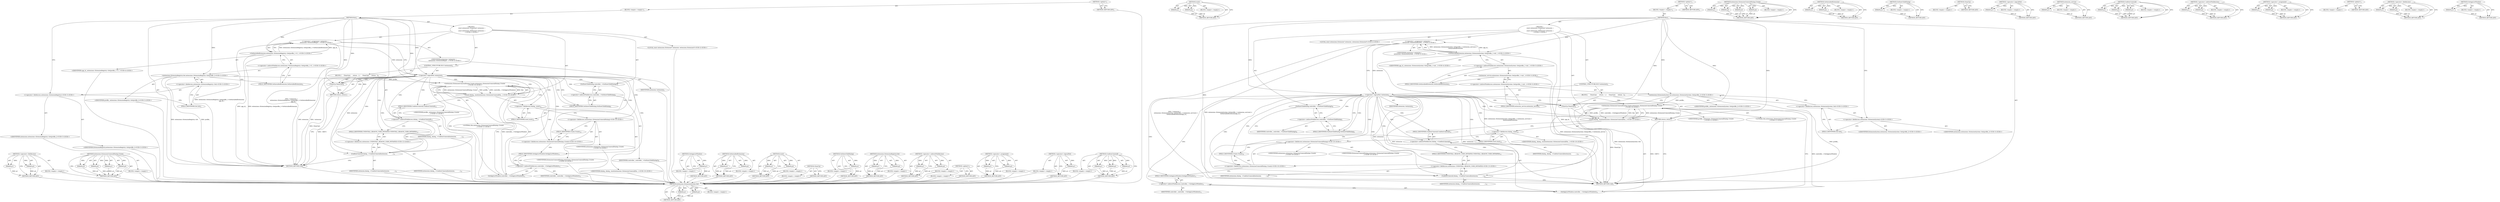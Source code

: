 digraph "ConfirmUninstall" {
vulnerable_101 [label=<(METHOD,extensions.ExtensionSystem.Get)>];
vulnerable_102 [label=<(PARAM,p1)>];
vulnerable_103 [label=<(PARAM,p2)>];
vulnerable_104 [label=<(BLOCK,&lt;empty&gt;,&lt;empty&gt;)>];
vulnerable_105 [label=<(METHOD_RETURN,ANY)>];
vulnerable_122 [label=<(METHOD,reset)>];
vulnerable_123 [label=<(PARAM,p1)>];
vulnerable_124 [label=<(PARAM,p2)>];
vulnerable_125 [label=<(BLOCK,&lt;empty&gt;,&lt;empty&gt;)>];
vulnerable_126 [label=<(METHOD_RETURN,ANY)>];
vulnerable_6 [label=<(METHOD,&lt;global&gt;)<SUB>1</SUB>>];
vulnerable_7 [label=<(BLOCK,&lt;empty&gt;,&lt;empty&gt;)<SUB>1</SUB>>];
vulnerable_8 [label=<(METHOD,Run)<SUB>1</SUB>>];
vulnerable_9 [label="<(BLOCK,{
   const extensions::Extension* extension =
 ...,{
   const extensions::Extension* extension =
 ...)<SUB>1</SUB>>"];
vulnerable_10 [label="<(LOCAL,const extensions.Extension* extension: extensions.Extension*)<SUB>2</SUB>>"];
vulnerable_11 [label="<(&lt;operator&gt;.assignment,* extension =
      extensions::ExtensionSystem...)<SUB>2</SUB>>"];
vulnerable_12 [label="<(IDENTIFIER,extension,* extension =
      extensions::ExtensionSystem...)<SUB>2</SUB>>"];
vulnerable_13 [label="<(GetInstalledExtension,extensions::ExtensionSystem::Get(profile_)-&gt;ext...)<SUB>3</SUB>>"];
vulnerable_14 [label="<(&lt;operator&gt;.indirectFieldAccess,extensions::ExtensionSystem::Get(profile_)-&gt;ext...)<SUB>3</SUB>>"];
vulnerable_15 [label="<(extension_service,extensions::ExtensionSystem::Get(profile_)-&gt;ext...)<SUB>3</SUB>>"];
vulnerable_16 [label="<(&lt;operator&gt;.indirectFieldAccess,extensions::ExtensionSystem::Get(profile_)-&gt;ext...)<SUB>3</SUB>>"];
vulnerable_17 [label="<(extensions.ExtensionSystem.Get,extensions::ExtensionSystem::Get(profile_))<SUB>3</SUB>>"];
vulnerable_18 [label="<(&lt;operator&gt;.fieldAccess,extensions::ExtensionSystem::Get)<SUB>3</SUB>>"];
vulnerable_19 [label="<(&lt;operator&gt;.fieldAccess,extensions::ExtensionSystem)<SUB>3</SUB>>"];
vulnerable_20 [label="<(IDENTIFIER,extensions,extensions::ExtensionSystem::Get(profile_))<SUB>3</SUB>>"];
vulnerable_21 [label="<(IDENTIFIER,ExtensionSystem,extensions::ExtensionSystem::Get(profile_))<SUB>3</SUB>>"];
vulnerable_22 [label=<(FIELD_IDENTIFIER,Get,Get)<SUB>3</SUB>>];
vulnerable_23 [label="<(IDENTIFIER,profile_,extensions::ExtensionSystem::Get(profile_))<SUB>3</SUB>>"];
vulnerable_24 [label=<(FIELD_IDENTIFIER,extension_service,extension_service)<SUB>3</SUB>>];
vulnerable_25 [label=<(FIELD_IDENTIFIER,GetInstalledExtension,GetInstalledExtension)<SUB>3</SUB>>];
vulnerable_26 [label="<(IDENTIFIER,app_id_,extensions::ExtensionSystem::Get(profile_)-&gt;ext...)<SUB>4</SUB>>"];
vulnerable_27 [label=<(CONTROL_STRUCTURE,IF,if (!extension))<SUB>5</SUB>>];
vulnerable_28 [label=<(&lt;operator&gt;.logicalNot,!extension)<SUB>5</SUB>>];
vulnerable_29 [label=<(IDENTIFIER,extension,!extension)<SUB>5</SUB>>];
vulnerable_30 [label=<(BLOCK,{
     CleanUp();
     return;
  },{
     CleanUp();
     return;
  })<SUB>5</SUB>>];
vulnerable_31 [label=<(CleanUp,CleanUp())<SUB>6</SUB>>];
vulnerable_32 [label=<(RETURN,return;,return;)<SUB>7</SUB>>];
vulnerable_33 [label=<(OnShowChildDialog,controller_-&gt;OnShowChildDialog())<SUB>9</SUB>>];
vulnerable_34 [label=<(&lt;operator&gt;.indirectFieldAccess,controller_-&gt;OnShowChildDialog)<SUB>9</SUB>>];
vulnerable_35 [label=<(IDENTIFIER,controller_,controller_-&gt;OnShowChildDialog())<SUB>9</SUB>>];
vulnerable_36 [label=<(FIELD_IDENTIFIER,OnShowChildDialog,OnShowChildDialog)<SUB>9</SUB>>];
vulnerable_37 [label="<(reset,dialog_.reset(extensions::ExtensionUninstallDia...)<SUB>10</SUB>>"];
vulnerable_38 [label=<(&lt;operator&gt;.fieldAccess,dialog_.reset)<SUB>10</SUB>>];
vulnerable_39 [label="<(IDENTIFIER,dialog_,dialog_.reset(extensions::ExtensionUninstallDia...)<SUB>10</SUB>>"];
vulnerable_40 [label=<(FIELD_IDENTIFIER,reset,reset)<SUB>10</SUB>>];
vulnerable_41 [label="<(extensions.ExtensionUninstallDialog.Create,extensions::ExtensionUninstallDialog::Create(
 ...)<SUB>10</SUB>>"];
vulnerable_42 [label="<(&lt;operator&gt;.fieldAccess,extensions::ExtensionUninstallDialog::Create)<SUB>10</SUB>>"];
vulnerable_43 [label="<(&lt;operator&gt;.fieldAccess,extensions::ExtensionUninstallDialog)<SUB>10</SUB>>"];
vulnerable_44 [label="<(IDENTIFIER,extensions,extensions::ExtensionUninstallDialog::Create(
 ...)<SUB>10</SUB>>"];
vulnerable_45 [label="<(IDENTIFIER,ExtensionUninstallDialog,extensions::ExtensionUninstallDialog::Create(
 ...)<SUB>10</SUB>>"];
vulnerable_46 [label=<(FIELD_IDENTIFIER,Create,Create)<SUB>10</SUB>>];
vulnerable_47 [label="<(IDENTIFIER,profile_,extensions::ExtensionUninstallDialog::Create(
 ...)<SUB>11</SUB>>"];
vulnerable_48 [label=<(GetAppListWindow,controller_-&gt;GetAppListWindow())<SUB>11</SUB>>];
vulnerable_49 [label=<(&lt;operator&gt;.indirectFieldAccess,controller_-&gt;GetAppListWindow)<SUB>11</SUB>>];
vulnerable_50 [label=<(IDENTIFIER,controller_,controller_-&gt;GetAppListWindow())<SUB>11</SUB>>];
vulnerable_51 [label=<(FIELD_IDENTIFIER,GetAppListWindow,GetAppListWindow)<SUB>11</SUB>>];
vulnerable_52 [label="<(LITERAL,this,extensions::ExtensionUninstallDialog::Create(
 ...)<SUB>11</SUB>>"];
vulnerable_53 [label=<(ConfirmUninstall,dialog_-&gt;ConfirmUninstall(extension,
          ...)<SUB>12</SUB>>];
vulnerable_54 [label=<(&lt;operator&gt;.indirectFieldAccess,dialog_-&gt;ConfirmUninstall)<SUB>12</SUB>>];
vulnerable_55 [label=<(IDENTIFIER,dialog_,dialog_-&gt;ConfirmUninstall(extension,
          ...)<SUB>12</SUB>>];
vulnerable_56 [label=<(FIELD_IDENTIFIER,ConfirmUninstall,ConfirmUninstall)<SUB>12</SUB>>];
vulnerable_57 [label=<(IDENTIFIER,extension,dialog_-&gt;ConfirmUninstall(extension,
          ...)<SUB>12</SUB>>];
vulnerable_58 [label="<(&lt;operator&gt;.fieldAccess,extensions::UNINSTALL_REASON_USER_INITIATED)<SUB>13</SUB>>"];
vulnerable_59 [label=<(IDENTIFIER,extensions,dialog_-&gt;ConfirmUninstall(extension,
          ...)<SUB>13</SUB>>];
vulnerable_60 [label=<(FIELD_IDENTIFIER,UNINSTALL_REASON_USER_INITIATED,UNINSTALL_REASON_USER_INITIATED)<SUB>13</SUB>>];
vulnerable_61 [label=<(METHOD_RETURN,void)<SUB>1</SUB>>];
vulnerable_63 [label=<(METHOD_RETURN,ANY)<SUB>1</SUB>>];
vulnerable_127 [label=<(METHOD,extensions.ExtensionUninstallDialog.Create)>];
vulnerable_128 [label=<(PARAM,p1)>];
vulnerable_129 [label=<(PARAM,p2)>];
vulnerable_130 [label=<(PARAM,p3)>];
vulnerable_131 [label=<(PARAM,p4)>];
vulnerable_132 [label=<(BLOCK,&lt;empty&gt;,&lt;empty&gt;)>];
vulnerable_133 [label=<(METHOD_RETURN,ANY)>];
vulnerable_87 [label=<(METHOD,GetInstalledExtension)>];
vulnerable_88 [label=<(PARAM,p1)>];
vulnerable_89 [label=<(PARAM,p2)>];
vulnerable_90 [label=<(BLOCK,&lt;empty&gt;,&lt;empty&gt;)>];
vulnerable_91 [label=<(METHOD_RETURN,ANY)>];
vulnerable_118 [label=<(METHOD,OnShowChildDialog)>];
vulnerable_119 [label=<(PARAM,p1)>];
vulnerable_120 [label=<(BLOCK,&lt;empty&gt;,&lt;empty&gt;)>];
vulnerable_121 [label=<(METHOD_RETURN,ANY)>];
vulnerable_115 [label=<(METHOD,CleanUp)>];
vulnerable_116 [label=<(BLOCK,&lt;empty&gt;,&lt;empty&gt;)>];
vulnerable_117 [label=<(METHOD_RETURN,ANY)>];
vulnerable_111 [label=<(METHOD,&lt;operator&gt;.logicalNot)>];
vulnerable_112 [label=<(PARAM,p1)>];
vulnerable_113 [label=<(BLOCK,&lt;empty&gt;,&lt;empty&gt;)>];
vulnerable_114 [label=<(METHOD_RETURN,ANY)>];
vulnerable_97 [label=<(METHOD,extension_service)>];
vulnerable_98 [label=<(PARAM,p1)>];
vulnerable_99 [label=<(BLOCK,&lt;empty&gt;,&lt;empty&gt;)>];
vulnerable_100 [label=<(METHOD_RETURN,ANY)>];
vulnerable_138 [label=<(METHOD,ConfirmUninstall)>];
vulnerable_139 [label=<(PARAM,p1)>];
vulnerable_140 [label=<(PARAM,p2)>];
vulnerable_141 [label=<(PARAM,p3)>];
vulnerable_142 [label=<(BLOCK,&lt;empty&gt;,&lt;empty&gt;)>];
vulnerable_143 [label=<(METHOD_RETURN,ANY)>];
vulnerable_92 [label=<(METHOD,&lt;operator&gt;.indirectFieldAccess)>];
vulnerable_93 [label=<(PARAM,p1)>];
vulnerable_94 [label=<(PARAM,p2)>];
vulnerable_95 [label=<(BLOCK,&lt;empty&gt;,&lt;empty&gt;)>];
vulnerable_96 [label=<(METHOD_RETURN,ANY)>];
vulnerable_82 [label=<(METHOD,&lt;operator&gt;.assignment)>];
vulnerable_83 [label=<(PARAM,p1)>];
vulnerable_84 [label=<(PARAM,p2)>];
vulnerable_85 [label=<(BLOCK,&lt;empty&gt;,&lt;empty&gt;)>];
vulnerable_86 [label=<(METHOD_RETURN,ANY)>];
vulnerable_76 [label=<(METHOD,&lt;global&gt;)<SUB>1</SUB>>];
vulnerable_77 [label=<(BLOCK,&lt;empty&gt;,&lt;empty&gt;)>];
vulnerable_78 [label=<(METHOD_RETURN,ANY)>];
vulnerable_106 [label=<(METHOD,&lt;operator&gt;.fieldAccess)>];
vulnerable_107 [label=<(PARAM,p1)>];
vulnerable_108 [label=<(PARAM,p2)>];
vulnerable_109 [label=<(BLOCK,&lt;empty&gt;,&lt;empty&gt;)>];
vulnerable_110 [label=<(METHOD_RETURN,ANY)>];
vulnerable_134 [label=<(METHOD,GetAppListWindow)>];
vulnerable_135 [label=<(PARAM,p1)>];
vulnerable_136 [label=<(BLOCK,&lt;empty&gt;,&lt;empty&gt;)>];
vulnerable_137 [label=<(METHOD_RETURN,ANY)>];
fixed_99 [label=<(METHOD,&lt;operator&gt;.fieldAccess)>];
fixed_100 [label=<(PARAM,p1)>];
fixed_101 [label=<(PARAM,p2)>];
fixed_102 [label=<(BLOCK,&lt;empty&gt;,&lt;empty&gt;)>];
fixed_103 [label=<(METHOD_RETURN,ANY)>];
fixed_120 [label=<(METHOD,extensions.ExtensionUninstallDialog.Create)>];
fixed_121 [label=<(PARAM,p1)>];
fixed_122 [label=<(PARAM,p2)>];
fixed_123 [label=<(PARAM,p3)>];
fixed_124 [label=<(PARAM,p4)>];
fixed_125 [label=<(BLOCK,&lt;empty&gt;,&lt;empty&gt;)>];
fixed_126 [label=<(METHOD_RETURN,ANY)>];
fixed_6 [label=<(METHOD,&lt;global&gt;)<SUB>1</SUB>>];
fixed_7 [label=<(BLOCK,&lt;empty&gt;,&lt;empty&gt;)<SUB>1</SUB>>];
fixed_8 [label=<(METHOD,Run)<SUB>1</SUB>>];
fixed_9 [label="<(BLOCK,{
   const extensions::Extension* extension =
 ...,{
   const extensions::Extension* extension =
 ...)<SUB>1</SUB>>"];
fixed_10 [label="<(LOCAL,const extensions.Extension* extension: extensions.Extension*)<SUB>2</SUB>>"];
fixed_11 [label="<(&lt;operator&gt;.assignment,* extension =
      extensions::ExtensionRegist...)<SUB>2</SUB>>"];
fixed_12 [label="<(IDENTIFIER,extension,* extension =
      extensions::ExtensionRegist...)<SUB>2</SUB>>"];
fixed_13 [label="<(GetInstalledExtension,extensions::ExtensionRegistry::Get(profile_)-&gt;G...)<SUB>3</SUB>>"];
fixed_14 [label="<(&lt;operator&gt;.indirectFieldAccess,extensions::ExtensionRegistry::Get(profile_)-&gt;G...)<SUB>3</SUB>>"];
fixed_15 [label="<(extensions.ExtensionRegistry.Get,extensions::ExtensionRegistry::Get(profile_))<SUB>3</SUB>>"];
fixed_16 [label="<(&lt;operator&gt;.fieldAccess,extensions::ExtensionRegistry::Get)<SUB>3</SUB>>"];
fixed_17 [label="<(&lt;operator&gt;.fieldAccess,extensions::ExtensionRegistry)<SUB>3</SUB>>"];
fixed_18 [label="<(IDENTIFIER,extensions,extensions::ExtensionRegistry::Get(profile_))<SUB>3</SUB>>"];
fixed_19 [label="<(IDENTIFIER,ExtensionRegistry,extensions::ExtensionRegistry::Get(profile_))<SUB>3</SUB>>"];
fixed_20 [label=<(FIELD_IDENTIFIER,Get,Get)<SUB>3</SUB>>];
fixed_21 [label="<(IDENTIFIER,profile_,extensions::ExtensionRegistry::Get(profile_))<SUB>3</SUB>>"];
fixed_22 [label=<(FIELD_IDENTIFIER,GetInstalledExtension,GetInstalledExtension)<SUB>3</SUB>>];
fixed_23 [label="<(IDENTIFIER,app_id_,extensions::ExtensionRegistry::Get(profile_)-&gt;G...)<SUB>4</SUB>>"];
fixed_24 [label=<(CONTROL_STRUCTURE,IF,if (!extension))<SUB>5</SUB>>];
fixed_25 [label=<(&lt;operator&gt;.logicalNot,!extension)<SUB>5</SUB>>];
fixed_26 [label=<(IDENTIFIER,extension,!extension)<SUB>5</SUB>>];
fixed_27 [label=<(BLOCK,{
     CleanUp();
     return;
  },{
     CleanUp();
     return;
  })<SUB>5</SUB>>];
fixed_28 [label=<(CleanUp,CleanUp())<SUB>6</SUB>>];
fixed_29 [label=<(RETURN,return;,return;)<SUB>7</SUB>>];
fixed_30 [label=<(OnShowChildDialog,controller_-&gt;OnShowChildDialog())<SUB>9</SUB>>];
fixed_31 [label=<(&lt;operator&gt;.indirectFieldAccess,controller_-&gt;OnShowChildDialog)<SUB>9</SUB>>];
fixed_32 [label=<(IDENTIFIER,controller_,controller_-&gt;OnShowChildDialog())<SUB>9</SUB>>];
fixed_33 [label=<(FIELD_IDENTIFIER,OnShowChildDialog,OnShowChildDialog)<SUB>9</SUB>>];
fixed_34 [label="<(reset,dialog_.reset(extensions::ExtensionUninstallDia...)<SUB>10</SUB>>"];
fixed_35 [label=<(&lt;operator&gt;.fieldAccess,dialog_.reset)<SUB>10</SUB>>];
fixed_36 [label="<(IDENTIFIER,dialog_,dialog_.reset(extensions::ExtensionUninstallDia...)<SUB>10</SUB>>"];
fixed_37 [label=<(FIELD_IDENTIFIER,reset,reset)<SUB>10</SUB>>];
fixed_38 [label="<(extensions.ExtensionUninstallDialog.Create,extensions::ExtensionUninstallDialog::Create(
 ...)<SUB>10</SUB>>"];
fixed_39 [label="<(&lt;operator&gt;.fieldAccess,extensions::ExtensionUninstallDialog::Create)<SUB>10</SUB>>"];
fixed_40 [label="<(&lt;operator&gt;.fieldAccess,extensions::ExtensionUninstallDialog)<SUB>10</SUB>>"];
fixed_41 [label="<(IDENTIFIER,extensions,extensions::ExtensionUninstallDialog::Create(
 ...)<SUB>10</SUB>>"];
fixed_42 [label="<(IDENTIFIER,ExtensionUninstallDialog,extensions::ExtensionUninstallDialog::Create(
 ...)<SUB>10</SUB>>"];
fixed_43 [label=<(FIELD_IDENTIFIER,Create,Create)<SUB>10</SUB>>];
fixed_44 [label="<(IDENTIFIER,profile_,extensions::ExtensionUninstallDialog::Create(
 ...)<SUB>11</SUB>>"];
fixed_45 [label=<(GetAppListWindow,controller_-&gt;GetAppListWindow())<SUB>11</SUB>>];
fixed_46 [label=<(&lt;operator&gt;.indirectFieldAccess,controller_-&gt;GetAppListWindow)<SUB>11</SUB>>];
fixed_47 [label=<(IDENTIFIER,controller_,controller_-&gt;GetAppListWindow())<SUB>11</SUB>>];
fixed_48 [label=<(FIELD_IDENTIFIER,GetAppListWindow,GetAppListWindow)<SUB>11</SUB>>];
fixed_49 [label="<(LITERAL,this,extensions::ExtensionUninstallDialog::Create(
 ...)<SUB>11</SUB>>"];
fixed_50 [label=<(ConfirmUninstall,dialog_-&gt;ConfirmUninstall(extension,
          ...)<SUB>12</SUB>>];
fixed_51 [label=<(&lt;operator&gt;.indirectFieldAccess,dialog_-&gt;ConfirmUninstall)<SUB>12</SUB>>];
fixed_52 [label=<(IDENTIFIER,dialog_,dialog_-&gt;ConfirmUninstall(extension,
          ...)<SUB>12</SUB>>];
fixed_53 [label=<(FIELD_IDENTIFIER,ConfirmUninstall,ConfirmUninstall)<SUB>12</SUB>>];
fixed_54 [label=<(IDENTIFIER,extension,dialog_-&gt;ConfirmUninstall(extension,
          ...)<SUB>12</SUB>>];
fixed_55 [label="<(&lt;operator&gt;.fieldAccess,extensions::UNINSTALL_REASON_USER_INITIATED)<SUB>13</SUB>>"];
fixed_56 [label=<(IDENTIFIER,extensions,dialog_-&gt;ConfirmUninstall(extension,
          ...)<SUB>13</SUB>>];
fixed_57 [label=<(FIELD_IDENTIFIER,UNINSTALL_REASON_USER_INITIATED,UNINSTALL_REASON_USER_INITIATED)<SUB>13</SUB>>];
fixed_58 [label=<(METHOD_RETURN,void)<SUB>1</SUB>>];
fixed_60 [label=<(METHOD_RETURN,ANY)<SUB>1</SUB>>];
fixed_127 [label=<(METHOD,GetAppListWindow)>];
fixed_128 [label=<(PARAM,p1)>];
fixed_129 [label=<(BLOCK,&lt;empty&gt;,&lt;empty&gt;)>];
fixed_130 [label=<(METHOD_RETURN,ANY)>];
fixed_84 [label=<(METHOD,GetInstalledExtension)>];
fixed_85 [label=<(PARAM,p1)>];
fixed_86 [label=<(PARAM,p2)>];
fixed_87 [label=<(BLOCK,&lt;empty&gt;,&lt;empty&gt;)>];
fixed_88 [label=<(METHOD_RETURN,ANY)>];
fixed_115 [label=<(METHOD,reset)>];
fixed_116 [label=<(PARAM,p1)>];
fixed_117 [label=<(PARAM,p2)>];
fixed_118 [label=<(BLOCK,&lt;empty&gt;,&lt;empty&gt;)>];
fixed_119 [label=<(METHOD_RETURN,ANY)>];
fixed_111 [label=<(METHOD,OnShowChildDialog)>];
fixed_112 [label=<(PARAM,p1)>];
fixed_113 [label=<(BLOCK,&lt;empty&gt;,&lt;empty&gt;)>];
fixed_114 [label=<(METHOD_RETURN,ANY)>];
fixed_108 [label=<(METHOD,CleanUp)>];
fixed_109 [label=<(BLOCK,&lt;empty&gt;,&lt;empty&gt;)>];
fixed_110 [label=<(METHOD_RETURN,ANY)>];
fixed_94 [label=<(METHOD,extensions.ExtensionRegistry.Get)>];
fixed_95 [label=<(PARAM,p1)>];
fixed_96 [label=<(PARAM,p2)>];
fixed_97 [label=<(BLOCK,&lt;empty&gt;,&lt;empty&gt;)>];
fixed_98 [label=<(METHOD_RETURN,ANY)>];
fixed_89 [label=<(METHOD,&lt;operator&gt;.indirectFieldAccess)>];
fixed_90 [label=<(PARAM,p1)>];
fixed_91 [label=<(PARAM,p2)>];
fixed_92 [label=<(BLOCK,&lt;empty&gt;,&lt;empty&gt;)>];
fixed_93 [label=<(METHOD_RETURN,ANY)>];
fixed_79 [label=<(METHOD,&lt;operator&gt;.assignment)>];
fixed_80 [label=<(PARAM,p1)>];
fixed_81 [label=<(PARAM,p2)>];
fixed_82 [label=<(BLOCK,&lt;empty&gt;,&lt;empty&gt;)>];
fixed_83 [label=<(METHOD_RETURN,ANY)>];
fixed_73 [label=<(METHOD,&lt;global&gt;)<SUB>1</SUB>>];
fixed_74 [label=<(BLOCK,&lt;empty&gt;,&lt;empty&gt;)>];
fixed_75 [label=<(METHOD_RETURN,ANY)>];
fixed_104 [label=<(METHOD,&lt;operator&gt;.logicalNot)>];
fixed_105 [label=<(PARAM,p1)>];
fixed_106 [label=<(BLOCK,&lt;empty&gt;,&lt;empty&gt;)>];
fixed_107 [label=<(METHOD_RETURN,ANY)>];
fixed_131 [label=<(METHOD,ConfirmUninstall)>];
fixed_132 [label=<(PARAM,p1)>];
fixed_133 [label=<(PARAM,p2)>];
fixed_134 [label=<(PARAM,p3)>];
fixed_135 [label=<(BLOCK,&lt;empty&gt;,&lt;empty&gt;)>];
fixed_136 [label=<(METHOD_RETURN,ANY)>];
vulnerable_101 -> vulnerable_102  [key=0, label="AST: "];
vulnerable_101 -> vulnerable_102  [key=1, label="DDG: "];
vulnerable_101 -> vulnerable_104  [key=0, label="AST: "];
vulnerable_101 -> vulnerable_103  [key=0, label="AST: "];
vulnerable_101 -> vulnerable_103  [key=1, label="DDG: "];
vulnerable_101 -> vulnerable_105  [key=0, label="AST: "];
vulnerable_101 -> vulnerable_105  [key=1, label="CFG: "];
vulnerable_102 -> vulnerable_105  [key=0, label="DDG: p1"];
vulnerable_103 -> vulnerable_105  [key=0, label="DDG: p2"];
vulnerable_122 -> vulnerable_123  [key=0, label="AST: "];
vulnerable_122 -> vulnerable_123  [key=1, label="DDG: "];
vulnerable_122 -> vulnerable_125  [key=0, label="AST: "];
vulnerable_122 -> vulnerable_124  [key=0, label="AST: "];
vulnerable_122 -> vulnerable_124  [key=1, label="DDG: "];
vulnerable_122 -> vulnerable_126  [key=0, label="AST: "];
vulnerable_122 -> vulnerable_126  [key=1, label="CFG: "];
vulnerable_123 -> vulnerable_126  [key=0, label="DDG: p1"];
vulnerable_124 -> vulnerable_126  [key=0, label="DDG: p2"];
vulnerable_6 -> vulnerable_7  [key=0, label="AST: "];
vulnerable_6 -> vulnerable_63  [key=0, label="AST: "];
vulnerable_6 -> vulnerable_63  [key=1, label="CFG: "];
vulnerable_7 -> vulnerable_8  [key=0, label="AST: "];
vulnerable_8 -> vulnerable_9  [key=0, label="AST: "];
vulnerable_8 -> vulnerable_61  [key=0, label="AST: "];
vulnerable_8 -> vulnerable_19  [key=0, label="CFG: "];
vulnerable_8 -> vulnerable_53  [key=0, label="DDG: "];
vulnerable_8 -> vulnerable_13  [key=0, label="DDG: "];
vulnerable_8 -> vulnerable_28  [key=0, label="DDG: "];
vulnerable_8 -> vulnerable_31  [key=0, label="DDG: "];
vulnerable_8 -> vulnerable_32  [key=0, label="DDG: "];
vulnerable_8 -> vulnerable_41  [key=0, label="DDG: "];
vulnerable_8 -> vulnerable_17  [key=0, label="DDG: "];
vulnerable_9 -> vulnerable_10  [key=0, label="AST: "];
vulnerable_9 -> vulnerable_11  [key=0, label="AST: "];
vulnerable_9 -> vulnerable_27  [key=0, label="AST: "];
vulnerable_9 -> vulnerable_33  [key=0, label="AST: "];
vulnerable_9 -> vulnerable_37  [key=0, label="AST: "];
vulnerable_9 -> vulnerable_53  [key=0, label="AST: "];
vulnerable_11 -> vulnerable_12  [key=0, label="AST: "];
vulnerable_11 -> vulnerable_13  [key=0, label="AST: "];
vulnerable_11 -> vulnerable_28  [key=0, label="CFG: "];
vulnerable_11 -> vulnerable_28  [key=1, label="DDG: extension"];
vulnerable_11 -> vulnerable_61  [key=0, label="DDG: extensions::ExtensionSystem::Get(profile_)-&gt;extension_service()-&gt;
          GetInstalledExtension(app_id_)"];
vulnerable_11 -> vulnerable_61  [key=1, label="DDG: * extension =
      extensions::ExtensionSystem::Get(profile_)-&gt;extension_service()-&gt;
          GetInstalledExtension(app_id_)"];
vulnerable_13 -> vulnerable_14  [key=0, label="AST: "];
vulnerable_13 -> vulnerable_26  [key=0, label="AST: "];
vulnerable_13 -> vulnerable_11  [key=0, label="CFG: "];
vulnerable_13 -> vulnerable_11  [key=1, label="DDG: extensions::ExtensionSystem::Get(profile_)-&gt;extension_service()-&gt;
          GetInstalledExtension"];
vulnerable_13 -> vulnerable_11  [key=2, label="DDG: app_id_"];
vulnerable_13 -> vulnerable_61  [key=0, label="DDG: extensions::ExtensionSystem::Get(profile_)-&gt;extension_service()-&gt;
          GetInstalledExtension"];
vulnerable_13 -> vulnerable_61  [key=1, label="DDG: app_id_"];
vulnerable_14 -> vulnerable_15  [key=0, label="AST: "];
vulnerable_14 -> vulnerable_25  [key=0, label="AST: "];
vulnerable_14 -> vulnerable_13  [key=0, label="CFG: "];
vulnerable_15 -> vulnerable_16  [key=0, label="AST: "];
vulnerable_15 -> vulnerable_25  [key=0, label="CFG: "];
vulnerable_15 -> vulnerable_61  [key=0, label="DDG: extensions::ExtensionSystem::Get(profile_)-&gt;extension_service"];
vulnerable_16 -> vulnerable_17  [key=0, label="AST: "];
vulnerable_16 -> vulnerable_24  [key=0, label="AST: "];
vulnerable_16 -> vulnerable_15  [key=0, label="CFG: "];
vulnerable_17 -> vulnerable_18  [key=0, label="AST: "];
vulnerable_17 -> vulnerable_23  [key=0, label="AST: "];
vulnerable_17 -> vulnerable_24  [key=0, label="CFG: "];
vulnerable_17 -> vulnerable_61  [key=0, label="DDG: extensions::ExtensionSystem::Get"];
vulnerable_17 -> vulnerable_61  [key=1, label="DDG: profile_"];
vulnerable_17 -> vulnerable_41  [key=0, label="DDG: profile_"];
vulnerable_18 -> vulnerable_19  [key=0, label="AST: "];
vulnerable_18 -> vulnerable_22  [key=0, label="AST: "];
vulnerable_18 -> vulnerable_17  [key=0, label="CFG: "];
vulnerable_19 -> vulnerable_20  [key=0, label="AST: "];
vulnerable_19 -> vulnerable_21  [key=0, label="AST: "];
vulnerable_19 -> vulnerable_22  [key=0, label="CFG: "];
vulnerable_22 -> vulnerable_18  [key=0, label="CFG: "];
vulnerable_24 -> vulnerable_16  [key=0, label="CFG: "];
vulnerable_25 -> vulnerable_14  [key=0, label="CFG: "];
vulnerable_27 -> vulnerable_28  [key=0, label="AST: "];
vulnerable_27 -> vulnerable_30  [key=0, label="AST: "];
vulnerable_28 -> vulnerable_29  [key=0, label="AST: "];
vulnerable_28 -> vulnerable_31  [key=0, label="CFG: "];
vulnerable_28 -> vulnerable_31  [key=1, label="CDG: "];
vulnerable_28 -> vulnerable_36  [key=0, label="CFG: "];
vulnerable_28 -> vulnerable_36  [key=1, label="CDG: "];
vulnerable_28 -> vulnerable_61  [key=0, label="DDG: extension"];
vulnerable_28 -> vulnerable_61  [key=1, label="DDG: !extension"];
vulnerable_28 -> vulnerable_53  [key=0, label="DDG: extension"];
vulnerable_28 -> vulnerable_53  [key=1, label="CDG: "];
vulnerable_28 -> vulnerable_34  [key=0, label="CDG: "];
vulnerable_28 -> vulnerable_48  [key=0, label="CDG: "];
vulnerable_28 -> vulnerable_32  [key=0, label="CDG: "];
vulnerable_28 -> vulnerable_58  [key=0, label="CDG: "];
vulnerable_28 -> vulnerable_49  [key=0, label="CDG: "];
vulnerable_28 -> vulnerable_60  [key=0, label="CDG: "];
vulnerable_28 -> vulnerable_33  [key=0, label="CDG: "];
vulnerable_28 -> vulnerable_42  [key=0, label="CDG: "];
vulnerable_28 -> vulnerable_51  [key=0, label="CDG: "];
vulnerable_28 -> vulnerable_37  [key=0, label="CDG: "];
vulnerable_28 -> vulnerable_46  [key=0, label="CDG: "];
vulnerable_28 -> vulnerable_38  [key=0, label="CDG: "];
vulnerable_28 -> vulnerable_56  [key=0, label="CDG: "];
vulnerable_28 -> vulnerable_41  [key=0, label="CDG: "];
vulnerable_28 -> vulnerable_40  [key=0, label="CDG: "];
vulnerable_28 -> vulnerable_54  [key=0, label="CDG: "];
vulnerable_28 -> vulnerable_43  [key=0, label="CDG: "];
vulnerable_30 -> vulnerable_31  [key=0, label="AST: "];
vulnerable_30 -> vulnerable_32  [key=0, label="AST: "];
vulnerable_31 -> vulnerable_32  [key=0, label="CFG: "];
vulnerable_31 -> vulnerable_61  [key=0, label="DDG: CleanUp()"];
vulnerable_32 -> vulnerable_61  [key=0, label="CFG: "];
vulnerable_32 -> vulnerable_61  [key=1, label="DDG: &lt;RET&gt;"];
vulnerable_33 -> vulnerable_34  [key=0, label="AST: "];
vulnerable_33 -> vulnerable_40  [key=0, label="CFG: "];
vulnerable_34 -> vulnerable_35  [key=0, label="AST: "];
vulnerable_34 -> vulnerable_36  [key=0, label="AST: "];
vulnerable_34 -> vulnerable_33  [key=0, label="CFG: "];
vulnerable_36 -> vulnerable_34  [key=0, label="CFG: "];
vulnerable_37 -> vulnerable_38  [key=0, label="AST: "];
vulnerable_37 -> vulnerable_41  [key=0, label="AST: "];
vulnerable_37 -> vulnerable_56  [key=0, label="CFG: "];
vulnerable_38 -> vulnerable_39  [key=0, label="AST: "];
vulnerable_38 -> vulnerable_40  [key=0, label="AST: "];
vulnerable_38 -> vulnerable_43  [key=0, label="CFG: "];
vulnerable_40 -> vulnerable_38  [key=0, label="CFG: "];
vulnerable_41 -> vulnerable_42  [key=0, label="AST: "];
vulnerable_41 -> vulnerable_47  [key=0, label="AST: "];
vulnerable_41 -> vulnerable_48  [key=0, label="AST: "];
vulnerable_41 -> vulnerable_52  [key=0, label="AST: "];
vulnerable_41 -> vulnerable_37  [key=0, label="CFG: "];
vulnerable_41 -> vulnerable_37  [key=1, label="DDG: extensions::ExtensionUninstallDialog::Create"];
vulnerable_41 -> vulnerable_37  [key=2, label="DDG: profile_"];
vulnerable_41 -> vulnerable_37  [key=3, label="DDG: controller_-&gt;GetAppListWindow()"];
vulnerable_41 -> vulnerable_37  [key=4, label="DDG: this"];
vulnerable_42 -> vulnerable_43  [key=0, label="AST: "];
vulnerable_42 -> vulnerable_46  [key=0, label="AST: "];
vulnerable_42 -> vulnerable_51  [key=0, label="CFG: "];
vulnerable_43 -> vulnerable_44  [key=0, label="AST: "];
vulnerable_43 -> vulnerable_45  [key=0, label="AST: "];
vulnerable_43 -> vulnerable_46  [key=0, label="CFG: "];
vulnerable_46 -> vulnerable_42  [key=0, label="CFG: "];
vulnerable_48 -> vulnerable_49  [key=0, label="AST: "];
vulnerable_48 -> vulnerable_41  [key=0, label="CFG: "];
vulnerable_48 -> vulnerable_41  [key=1, label="DDG: controller_-&gt;GetAppListWindow"];
vulnerable_49 -> vulnerable_50  [key=0, label="AST: "];
vulnerable_49 -> vulnerable_51  [key=0, label="AST: "];
vulnerable_49 -> vulnerable_48  [key=0, label="CFG: "];
vulnerable_51 -> vulnerable_49  [key=0, label="CFG: "];
vulnerable_53 -> vulnerable_54  [key=0, label="AST: "];
vulnerable_53 -> vulnerable_57  [key=0, label="AST: "];
vulnerable_53 -> vulnerable_58  [key=0, label="AST: "];
vulnerable_53 -> vulnerable_61  [key=0, label="CFG: "];
vulnerable_54 -> vulnerable_55  [key=0, label="AST: "];
vulnerable_54 -> vulnerable_56  [key=0, label="AST: "];
vulnerable_54 -> vulnerable_60  [key=0, label="CFG: "];
vulnerable_56 -> vulnerable_54  [key=0, label="CFG: "];
vulnerable_58 -> vulnerable_59  [key=0, label="AST: "];
vulnerable_58 -> vulnerable_60  [key=0, label="AST: "];
vulnerable_58 -> vulnerable_53  [key=0, label="CFG: "];
vulnerable_60 -> vulnerable_58  [key=0, label="CFG: "];
vulnerable_127 -> vulnerable_128  [key=0, label="AST: "];
vulnerable_127 -> vulnerable_128  [key=1, label="DDG: "];
vulnerable_127 -> vulnerable_132  [key=0, label="AST: "];
vulnerable_127 -> vulnerable_129  [key=0, label="AST: "];
vulnerable_127 -> vulnerable_129  [key=1, label="DDG: "];
vulnerable_127 -> vulnerable_133  [key=0, label="AST: "];
vulnerable_127 -> vulnerable_133  [key=1, label="CFG: "];
vulnerable_127 -> vulnerable_130  [key=0, label="AST: "];
vulnerable_127 -> vulnerable_130  [key=1, label="DDG: "];
vulnerable_127 -> vulnerable_131  [key=0, label="AST: "];
vulnerable_127 -> vulnerable_131  [key=1, label="DDG: "];
vulnerable_128 -> vulnerable_133  [key=0, label="DDG: p1"];
vulnerable_129 -> vulnerable_133  [key=0, label="DDG: p2"];
vulnerable_130 -> vulnerable_133  [key=0, label="DDG: p3"];
vulnerable_131 -> vulnerable_133  [key=0, label="DDG: p4"];
vulnerable_87 -> vulnerable_88  [key=0, label="AST: "];
vulnerable_87 -> vulnerable_88  [key=1, label="DDG: "];
vulnerable_87 -> vulnerable_90  [key=0, label="AST: "];
vulnerable_87 -> vulnerable_89  [key=0, label="AST: "];
vulnerable_87 -> vulnerable_89  [key=1, label="DDG: "];
vulnerable_87 -> vulnerable_91  [key=0, label="AST: "];
vulnerable_87 -> vulnerable_91  [key=1, label="CFG: "];
vulnerable_88 -> vulnerable_91  [key=0, label="DDG: p1"];
vulnerable_89 -> vulnerable_91  [key=0, label="DDG: p2"];
vulnerable_118 -> vulnerable_119  [key=0, label="AST: "];
vulnerable_118 -> vulnerable_119  [key=1, label="DDG: "];
vulnerable_118 -> vulnerable_120  [key=0, label="AST: "];
vulnerable_118 -> vulnerable_121  [key=0, label="AST: "];
vulnerable_118 -> vulnerable_121  [key=1, label="CFG: "];
vulnerable_119 -> vulnerable_121  [key=0, label="DDG: p1"];
vulnerable_115 -> vulnerable_116  [key=0, label="AST: "];
vulnerable_115 -> vulnerable_117  [key=0, label="AST: "];
vulnerable_115 -> vulnerable_117  [key=1, label="CFG: "];
vulnerable_111 -> vulnerable_112  [key=0, label="AST: "];
vulnerable_111 -> vulnerable_112  [key=1, label="DDG: "];
vulnerable_111 -> vulnerable_113  [key=0, label="AST: "];
vulnerable_111 -> vulnerable_114  [key=0, label="AST: "];
vulnerable_111 -> vulnerable_114  [key=1, label="CFG: "];
vulnerable_112 -> vulnerable_114  [key=0, label="DDG: p1"];
vulnerable_97 -> vulnerable_98  [key=0, label="AST: "];
vulnerable_97 -> vulnerable_98  [key=1, label="DDG: "];
vulnerable_97 -> vulnerable_99  [key=0, label="AST: "];
vulnerable_97 -> vulnerable_100  [key=0, label="AST: "];
vulnerable_97 -> vulnerable_100  [key=1, label="CFG: "];
vulnerable_98 -> vulnerable_100  [key=0, label="DDG: p1"];
vulnerable_138 -> vulnerable_139  [key=0, label="AST: "];
vulnerable_138 -> vulnerable_139  [key=1, label="DDG: "];
vulnerable_138 -> vulnerable_142  [key=0, label="AST: "];
vulnerable_138 -> vulnerable_140  [key=0, label="AST: "];
vulnerable_138 -> vulnerable_140  [key=1, label="DDG: "];
vulnerable_138 -> vulnerable_143  [key=0, label="AST: "];
vulnerable_138 -> vulnerable_143  [key=1, label="CFG: "];
vulnerable_138 -> vulnerable_141  [key=0, label="AST: "];
vulnerable_138 -> vulnerable_141  [key=1, label="DDG: "];
vulnerable_139 -> vulnerable_143  [key=0, label="DDG: p1"];
vulnerable_140 -> vulnerable_143  [key=0, label="DDG: p2"];
vulnerable_141 -> vulnerable_143  [key=0, label="DDG: p3"];
vulnerable_92 -> vulnerable_93  [key=0, label="AST: "];
vulnerable_92 -> vulnerable_93  [key=1, label="DDG: "];
vulnerable_92 -> vulnerable_95  [key=0, label="AST: "];
vulnerable_92 -> vulnerable_94  [key=0, label="AST: "];
vulnerable_92 -> vulnerable_94  [key=1, label="DDG: "];
vulnerable_92 -> vulnerable_96  [key=0, label="AST: "];
vulnerable_92 -> vulnerable_96  [key=1, label="CFG: "];
vulnerable_93 -> vulnerable_96  [key=0, label="DDG: p1"];
vulnerable_94 -> vulnerable_96  [key=0, label="DDG: p2"];
vulnerable_82 -> vulnerable_83  [key=0, label="AST: "];
vulnerable_82 -> vulnerable_83  [key=1, label="DDG: "];
vulnerable_82 -> vulnerable_85  [key=0, label="AST: "];
vulnerable_82 -> vulnerable_84  [key=0, label="AST: "];
vulnerable_82 -> vulnerable_84  [key=1, label="DDG: "];
vulnerable_82 -> vulnerable_86  [key=0, label="AST: "];
vulnerable_82 -> vulnerable_86  [key=1, label="CFG: "];
vulnerable_83 -> vulnerable_86  [key=0, label="DDG: p1"];
vulnerable_84 -> vulnerable_86  [key=0, label="DDG: p2"];
vulnerable_76 -> vulnerable_77  [key=0, label="AST: "];
vulnerable_76 -> vulnerable_78  [key=0, label="AST: "];
vulnerable_76 -> vulnerable_78  [key=1, label="CFG: "];
vulnerable_106 -> vulnerable_107  [key=0, label="AST: "];
vulnerable_106 -> vulnerable_107  [key=1, label="DDG: "];
vulnerable_106 -> vulnerable_109  [key=0, label="AST: "];
vulnerable_106 -> vulnerable_108  [key=0, label="AST: "];
vulnerable_106 -> vulnerable_108  [key=1, label="DDG: "];
vulnerable_106 -> vulnerable_110  [key=0, label="AST: "];
vulnerable_106 -> vulnerable_110  [key=1, label="CFG: "];
vulnerable_107 -> vulnerable_110  [key=0, label="DDG: p1"];
vulnerable_108 -> vulnerable_110  [key=0, label="DDG: p2"];
vulnerable_134 -> vulnerable_135  [key=0, label="AST: "];
vulnerable_134 -> vulnerable_135  [key=1, label="DDG: "];
vulnerable_134 -> vulnerable_136  [key=0, label="AST: "];
vulnerable_134 -> vulnerable_137  [key=0, label="AST: "];
vulnerable_134 -> vulnerable_137  [key=1, label="CFG: "];
vulnerable_135 -> vulnerable_137  [key=0, label="DDG: p1"];
fixed_99 -> fixed_100  [key=0, label="AST: "];
fixed_99 -> fixed_100  [key=1, label="DDG: "];
fixed_99 -> fixed_102  [key=0, label="AST: "];
fixed_99 -> fixed_101  [key=0, label="AST: "];
fixed_99 -> fixed_101  [key=1, label="DDG: "];
fixed_99 -> fixed_103  [key=0, label="AST: "];
fixed_99 -> fixed_103  [key=1, label="CFG: "];
fixed_100 -> fixed_103  [key=0, label="DDG: p1"];
fixed_101 -> fixed_103  [key=0, label="DDG: p2"];
fixed_102 -> vulnerable_101  [key=0];
fixed_103 -> vulnerable_101  [key=0];
fixed_120 -> fixed_121  [key=0, label="AST: "];
fixed_120 -> fixed_121  [key=1, label="DDG: "];
fixed_120 -> fixed_125  [key=0, label="AST: "];
fixed_120 -> fixed_122  [key=0, label="AST: "];
fixed_120 -> fixed_122  [key=1, label="DDG: "];
fixed_120 -> fixed_126  [key=0, label="AST: "];
fixed_120 -> fixed_126  [key=1, label="CFG: "];
fixed_120 -> fixed_123  [key=0, label="AST: "];
fixed_120 -> fixed_123  [key=1, label="DDG: "];
fixed_120 -> fixed_124  [key=0, label="AST: "];
fixed_120 -> fixed_124  [key=1, label="DDG: "];
fixed_121 -> fixed_126  [key=0, label="DDG: p1"];
fixed_122 -> fixed_126  [key=0, label="DDG: p2"];
fixed_123 -> fixed_126  [key=0, label="DDG: p3"];
fixed_124 -> fixed_126  [key=0, label="DDG: p4"];
fixed_125 -> vulnerable_101  [key=0];
fixed_126 -> vulnerable_101  [key=0];
fixed_6 -> fixed_7  [key=0, label="AST: "];
fixed_6 -> fixed_60  [key=0, label="AST: "];
fixed_6 -> fixed_60  [key=1, label="CFG: "];
fixed_7 -> fixed_8  [key=0, label="AST: "];
fixed_8 -> fixed_9  [key=0, label="AST: "];
fixed_8 -> fixed_58  [key=0, label="AST: "];
fixed_8 -> fixed_17  [key=0, label="CFG: "];
fixed_8 -> fixed_50  [key=0, label="DDG: "];
fixed_8 -> fixed_13  [key=0, label="DDG: "];
fixed_8 -> fixed_25  [key=0, label="DDG: "];
fixed_8 -> fixed_28  [key=0, label="DDG: "];
fixed_8 -> fixed_29  [key=0, label="DDG: "];
fixed_8 -> fixed_38  [key=0, label="DDG: "];
fixed_8 -> fixed_15  [key=0, label="DDG: "];
fixed_9 -> fixed_10  [key=0, label="AST: "];
fixed_9 -> fixed_11  [key=0, label="AST: "];
fixed_9 -> fixed_24  [key=0, label="AST: "];
fixed_9 -> fixed_30  [key=0, label="AST: "];
fixed_9 -> fixed_34  [key=0, label="AST: "];
fixed_9 -> fixed_50  [key=0, label="AST: "];
fixed_10 -> vulnerable_101  [key=0];
fixed_11 -> fixed_12  [key=0, label="AST: "];
fixed_11 -> fixed_13  [key=0, label="AST: "];
fixed_11 -> fixed_25  [key=0, label="CFG: "];
fixed_11 -> fixed_25  [key=1, label="DDG: extension"];
fixed_11 -> fixed_58  [key=0, label="DDG: extensions::ExtensionRegistry::Get(profile_)-&gt;GetInstalledExtension(
          app_id_)"];
fixed_11 -> fixed_58  [key=1, label="DDG: * extension =
      extensions::ExtensionRegistry::Get(profile_)-&gt;GetInstalledExtension(
          app_id_)"];
fixed_12 -> vulnerable_101  [key=0];
fixed_13 -> fixed_14  [key=0, label="AST: "];
fixed_13 -> fixed_23  [key=0, label="AST: "];
fixed_13 -> fixed_11  [key=0, label="CFG: "];
fixed_13 -> fixed_11  [key=1, label="DDG: extensions::ExtensionRegistry::Get(profile_)-&gt;GetInstalledExtension"];
fixed_13 -> fixed_11  [key=2, label="DDG: app_id_"];
fixed_13 -> fixed_58  [key=0, label="DDG: extensions::ExtensionRegistry::Get(profile_)-&gt;GetInstalledExtension"];
fixed_13 -> fixed_58  [key=1, label="DDG: app_id_"];
fixed_14 -> fixed_15  [key=0, label="AST: "];
fixed_14 -> fixed_22  [key=0, label="AST: "];
fixed_14 -> fixed_13  [key=0, label="CFG: "];
fixed_15 -> fixed_16  [key=0, label="AST: "];
fixed_15 -> fixed_21  [key=0, label="AST: "];
fixed_15 -> fixed_22  [key=0, label="CFG: "];
fixed_15 -> fixed_58  [key=0, label="DDG: extensions::ExtensionRegistry::Get"];
fixed_15 -> fixed_58  [key=1, label="DDG: profile_"];
fixed_15 -> fixed_38  [key=0, label="DDG: profile_"];
fixed_16 -> fixed_17  [key=0, label="AST: "];
fixed_16 -> fixed_20  [key=0, label="AST: "];
fixed_16 -> fixed_15  [key=0, label="CFG: "];
fixed_17 -> fixed_18  [key=0, label="AST: "];
fixed_17 -> fixed_19  [key=0, label="AST: "];
fixed_17 -> fixed_20  [key=0, label="CFG: "];
fixed_18 -> vulnerable_101  [key=0];
fixed_19 -> vulnerable_101  [key=0];
fixed_20 -> fixed_16  [key=0, label="CFG: "];
fixed_21 -> vulnerable_101  [key=0];
fixed_22 -> fixed_14  [key=0, label="CFG: "];
fixed_23 -> vulnerable_101  [key=0];
fixed_24 -> fixed_25  [key=0, label="AST: "];
fixed_24 -> fixed_27  [key=0, label="AST: "];
fixed_25 -> fixed_26  [key=0, label="AST: "];
fixed_25 -> fixed_28  [key=0, label="CFG: "];
fixed_25 -> fixed_28  [key=1, label="CDG: "];
fixed_25 -> fixed_33  [key=0, label="CFG: "];
fixed_25 -> fixed_33  [key=1, label="CDG: "];
fixed_25 -> fixed_58  [key=0, label="DDG: extension"];
fixed_25 -> fixed_58  [key=1, label="DDG: !extension"];
fixed_25 -> fixed_50  [key=0, label="DDG: extension"];
fixed_25 -> fixed_50  [key=1, label="CDG: "];
fixed_25 -> fixed_30  [key=0, label="CDG: "];
fixed_25 -> fixed_34  [key=0, label="CDG: "];
fixed_25 -> fixed_48  [key=0, label="CDG: "];
fixed_25 -> fixed_51  [key=0, label="CDG: "];
fixed_25 -> fixed_57  [key=0, label="CDG: "];
fixed_25 -> fixed_37  [key=0, label="CDG: "];
fixed_25 -> fixed_46  [key=0, label="CDG: "];
fixed_25 -> fixed_53  [key=0, label="CDG: "];
fixed_25 -> fixed_38  [key=0, label="CDG: "];
fixed_25 -> fixed_45  [key=0, label="CDG: "];
fixed_25 -> fixed_40  [key=0, label="CDG: "];
fixed_25 -> fixed_29  [key=0, label="CDG: "];
fixed_25 -> fixed_35  [key=0, label="CDG: "];
fixed_25 -> fixed_55  [key=0, label="CDG: "];
fixed_25 -> fixed_39  [key=0, label="CDG: "];
fixed_25 -> fixed_31  [key=0, label="CDG: "];
fixed_25 -> fixed_43  [key=0, label="CDG: "];
fixed_26 -> vulnerable_101  [key=0];
fixed_27 -> fixed_28  [key=0, label="AST: "];
fixed_27 -> fixed_29  [key=0, label="AST: "];
fixed_28 -> fixed_29  [key=0, label="CFG: "];
fixed_28 -> fixed_58  [key=0, label="DDG: CleanUp()"];
fixed_29 -> fixed_58  [key=0, label="CFG: "];
fixed_29 -> fixed_58  [key=1, label="DDG: &lt;RET&gt;"];
fixed_30 -> fixed_31  [key=0, label="AST: "];
fixed_30 -> fixed_37  [key=0, label="CFG: "];
fixed_31 -> fixed_32  [key=0, label="AST: "];
fixed_31 -> fixed_33  [key=0, label="AST: "];
fixed_31 -> fixed_30  [key=0, label="CFG: "];
fixed_32 -> vulnerable_101  [key=0];
fixed_33 -> fixed_31  [key=0, label="CFG: "];
fixed_34 -> fixed_35  [key=0, label="AST: "];
fixed_34 -> fixed_38  [key=0, label="AST: "];
fixed_34 -> fixed_53  [key=0, label="CFG: "];
fixed_35 -> fixed_36  [key=0, label="AST: "];
fixed_35 -> fixed_37  [key=0, label="AST: "];
fixed_35 -> fixed_40  [key=0, label="CFG: "];
fixed_36 -> vulnerable_101  [key=0];
fixed_37 -> fixed_35  [key=0, label="CFG: "];
fixed_38 -> fixed_39  [key=0, label="AST: "];
fixed_38 -> fixed_44  [key=0, label="AST: "];
fixed_38 -> fixed_45  [key=0, label="AST: "];
fixed_38 -> fixed_49  [key=0, label="AST: "];
fixed_38 -> fixed_34  [key=0, label="CFG: "];
fixed_38 -> fixed_34  [key=1, label="DDG: extensions::ExtensionUninstallDialog::Create"];
fixed_38 -> fixed_34  [key=2, label="DDG: profile_"];
fixed_38 -> fixed_34  [key=3, label="DDG: controller_-&gt;GetAppListWindow()"];
fixed_38 -> fixed_34  [key=4, label="DDG: this"];
fixed_39 -> fixed_40  [key=0, label="AST: "];
fixed_39 -> fixed_43  [key=0, label="AST: "];
fixed_39 -> fixed_48  [key=0, label="CFG: "];
fixed_40 -> fixed_41  [key=0, label="AST: "];
fixed_40 -> fixed_42  [key=0, label="AST: "];
fixed_40 -> fixed_43  [key=0, label="CFG: "];
fixed_41 -> vulnerable_101  [key=0];
fixed_42 -> vulnerable_101  [key=0];
fixed_43 -> fixed_39  [key=0, label="CFG: "];
fixed_44 -> vulnerable_101  [key=0];
fixed_45 -> fixed_46  [key=0, label="AST: "];
fixed_45 -> fixed_38  [key=0, label="CFG: "];
fixed_45 -> fixed_38  [key=1, label="DDG: controller_-&gt;GetAppListWindow"];
fixed_46 -> fixed_47  [key=0, label="AST: "];
fixed_46 -> fixed_48  [key=0, label="AST: "];
fixed_46 -> fixed_45  [key=0, label="CFG: "];
fixed_47 -> vulnerable_101  [key=0];
fixed_48 -> fixed_46  [key=0, label="CFG: "];
fixed_49 -> vulnerable_101  [key=0];
fixed_50 -> fixed_51  [key=0, label="AST: "];
fixed_50 -> fixed_54  [key=0, label="AST: "];
fixed_50 -> fixed_55  [key=0, label="AST: "];
fixed_50 -> fixed_58  [key=0, label="CFG: "];
fixed_51 -> fixed_52  [key=0, label="AST: "];
fixed_51 -> fixed_53  [key=0, label="AST: "];
fixed_51 -> fixed_57  [key=0, label="CFG: "];
fixed_52 -> vulnerable_101  [key=0];
fixed_53 -> fixed_51  [key=0, label="CFG: "];
fixed_54 -> vulnerable_101  [key=0];
fixed_55 -> fixed_56  [key=0, label="AST: "];
fixed_55 -> fixed_57  [key=0, label="AST: "];
fixed_55 -> fixed_50  [key=0, label="CFG: "];
fixed_56 -> vulnerable_101  [key=0];
fixed_57 -> fixed_55  [key=0, label="CFG: "];
fixed_58 -> vulnerable_101  [key=0];
fixed_60 -> vulnerable_101  [key=0];
fixed_127 -> fixed_128  [key=0, label="AST: "];
fixed_127 -> fixed_128  [key=1, label="DDG: "];
fixed_127 -> fixed_129  [key=0, label="AST: "];
fixed_127 -> fixed_130  [key=0, label="AST: "];
fixed_127 -> fixed_130  [key=1, label="CFG: "];
fixed_128 -> fixed_130  [key=0, label="DDG: p1"];
fixed_129 -> vulnerable_101  [key=0];
fixed_130 -> vulnerable_101  [key=0];
fixed_84 -> fixed_85  [key=0, label="AST: "];
fixed_84 -> fixed_85  [key=1, label="DDG: "];
fixed_84 -> fixed_87  [key=0, label="AST: "];
fixed_84 -> fixed_86  [key=0, label="AST: "];
fixed_84 -> fixed_86  [key=1, label="DDG: "];
fixed_84 -> fixed_88  [key=0, label="AST: "];
fixed_84 -> fixed_88  [key=1, label="CFG: "];
fixed_85 -> fixed_88  [key=0, label="DDG: p1"];
fixed_86 -> fixed_88  [key=0, label="DDG: p2"];
fixed_87 -> vulnerable_101  [key=0];
fixed_88 -> vulnerable_101  [key=0];
fixed_115 -> fixed_116  [key=0, label="AST: "];
fixed_115 -> fixed_116  [key=1, label="DDG: "];
fixed_115 -> fixed_118  [key=0, label="AST: "];
fixed_115 -> fixed_117  [key=0, label="AST: "];
fixed_115 -> fixed_117  [key=1, label="DDG: "];
fixed_115 -> fixed_119  [key=0, label="AST: "];
fixed_115 -> fixed_119  [key=1, label="CFG: "];
fixed_116 -> fixed_119  [key=0, label="DDG: p1"];
fixed_117 -> fixed_119  [key=0, label="DDG: p2"];
fixed_118 -> vulnerable_101  [key=0];
fixed_119 -> vulnerable_101  [key=0];
fixed_111 -> fixed_112  [key=0, label="AST: "];
fixed_111 -> fixed_112  [key=1, label="DDG: "];
fixed_111 -> fixed_113  [key=0, label="AST: "];
fixed_111 -> fixed_114  [key=0, label="AST: "];
fixed_111 -> fixed_114  [key=1, label="CFG: "];
fixed_112 -> fixed_114  [key=0, label="DDG: p1"];
fixed_113 -> vulnerable_101  [key=0];
fixed_114 -> vulnerable_101  [key=0];
fixed_108 -> fixed_109  [key=0, label="AST: "];
fixed_108 -> fixed_110  [key=0, label="AST: "];
fixed_108 -> fixed_110  [key=1, label="CFG: "];
fixed_109 -> vulnerable_101  [key=0];
fixed_110 -> vulnerable_101  [key=0];
fixed_94 -> fixed_95  [key=0, label="AST: "];
fixed_94 -> fixed_95  [key=1, label="DDG: "];
fixed_94 -> fixed_97  [key=0, label="AST: "];
fixed_94 -> fixed_96  [key=0, label="AST: "];
fixed_94 -> fixed_96  [key=1, label="DDG: "];
fixed_94 -> fixed_98  [key=0, label="AST: "];
fixed_94 -> fixed_98  [key=1, label="CFG: "];
fixed_95 -> fixed_98  [key=0, label="DDG: p1"];
fixed_96 -> fixed_98  [key=0, label="DDG: p2"];
fixed_97 -> vulnerable_101  [key=0];
fixed_98 -> vulnerable_101  [key=0];
fixed_89 -> fixed_90  [key=0, label="AST: "];
fixed_89 -> fixed_90  [key=1, label="DDG: "];
fixed_89 -> fixed_92  [key=0, label="AST: "];
fixed_89 -> fixed_91  [key=0, label="AST: "];
fixed_89 -> fixed_91  [key=1, label="DDG: "];
fixed_89 -> fixed_93  [key=0, label="AST: "];
fixed_89 -> fixed_93  [key=1, label="CFG: "];
fixed_90 -> fixed_93  [key=0, label="DDG: p1"];
fixed_91 -> fixed_93  [key=0, label="DDG: p2"];
fixed_92 -> vulnerable_101  [key=0];
fixed_93 -> vulnerable_101  [key=0];
fixed_79 -> fixed_80  [key=0, label="AST: "];
fixed_79 -> fixed_80  [key=1, label="DDG: "];
fixed_79 -> fixed_82  [key=0, label="AST: "];
fixed_79 -> fixed_81  [key=0, label="AST: "];
fixed_79 -> fixed_81  [key=1, label="DDG: "];
fixed_79 -> fixed_83  [key=0, label="AST: "];
fixed_79 -> fixed_83  [key=1, label="CFG: "];
fixed_80 -> fixed_83  [key=0, label="DDG: p1"];
fixed_81 -> fixed_83  [key=0, label="DDG: p2"];
fixed_82 -> vulnerable_101  [key=0];
fixed_83 -> vulnerable_101  [key=0];
fixed_73 -> fixed_74  [key=0, label="AST: "];
fixed_73 -> fixed_75  [key=0, label="AST: "];
fixed_73 -> fixed_75  [key=1, label="CFG: "];
fixed_74 -> vulnerable_101  [key=0];
fixed_75 -> vulnerable_101  [key=0];
fixed_104 -> fixed_105  [key=0, label="AST: "];
fixed_104 -> fixed_105  [key=1, label="DDG: "];
fixed_104 -> fixed_106  [key=0, label="AST: "];
fixed_104 -> fixed_107  [key=0, label="AST: "];
fixed_104 -> fixed_107  [key=1, label="CFG: "];
fixed_105 -> fixed_107  [key=0, label="DDG: p1"];
fixed_106 -> vulnerable_101  [key=0];
fixed_107 -> vulnerable_101  [key=0];
fixed_131 -> fixed_132  [key=0, label="AST: "];
fixed_131 -> fixed_132  [key=1, label="DDG: "];
fixed_131 -> fixed_135  [key=0, label="AST: "];
fixed_131 -> fixed_133  [key=0, label="AST: "];
fixed_131 -> fixed_133  [key=1, label="DDG: "];
fixed_131 -> fixed_136  [key=0, label="AST: "];
fixed_131 -> fixed_136  [key=1, label="CFG: "];
fixed_131 -> fixed_134  [key=0, label="AST: "];
fixed_131 -> fixed_134  [key=1, label="DDG: "];
fixed_132 -> fixed_136  [key=0, label="DDG: p1"];
fixed_133 -> fixed_136  [key=0, label="DDG: p2"];
fixed_134 -> fixed_136  [key=0, label="DDG: p3"];
fixed_135 -> vulnerable_101  [key=0];
fixed_136 -> vulnerable_101  [key=0];
}
